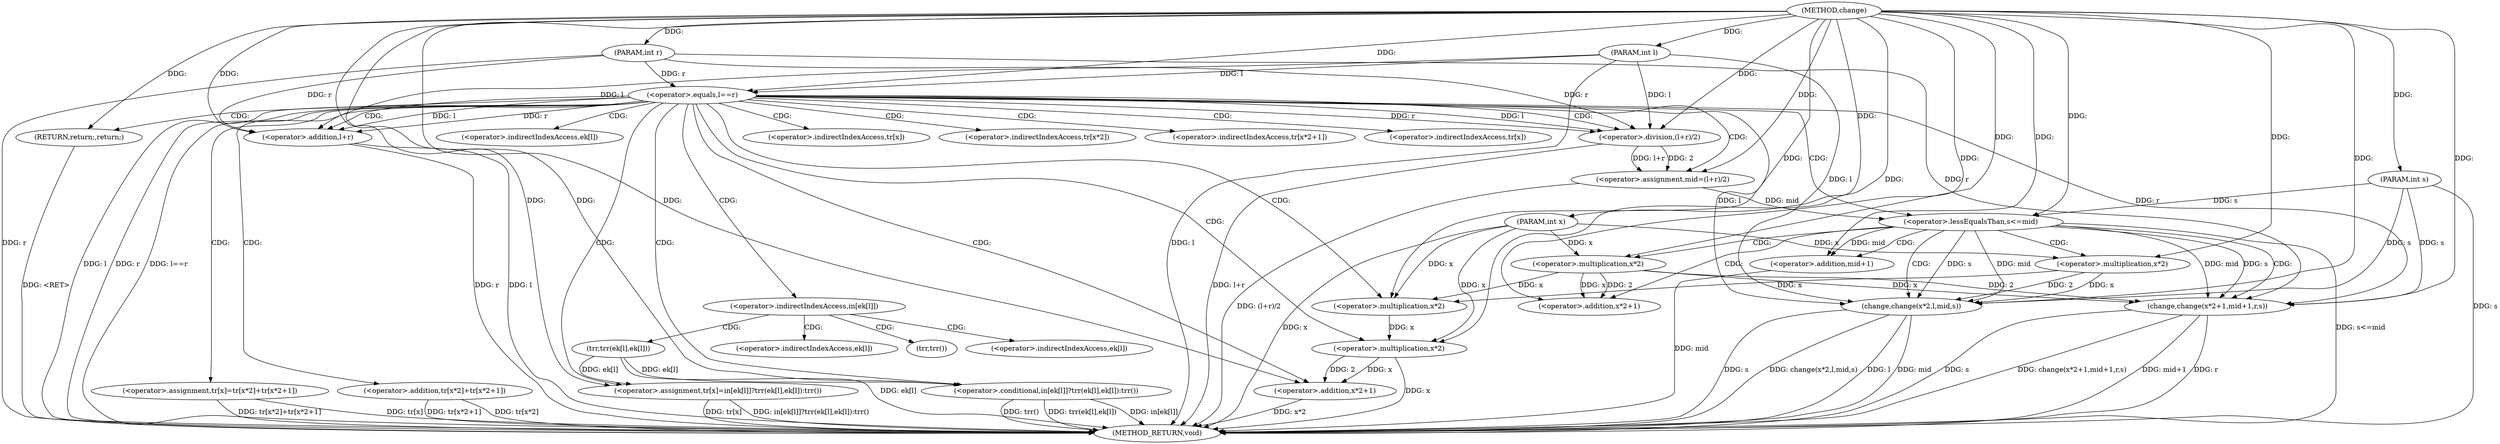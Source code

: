 digraph "change" {  
"1000937" [label = "(METHOD,change)" ]
"1001015" [label = "(METHOD_RETURN,void)" ]
"1000938" [label = "(PARAM,int x)" ]
"1000939" [label = "(PARAM,int l)" ]
"1000940" [label = "(PARAM,int r)" ]
"1000941" [label = "(PARAM,int s)" ]
"1000968" [label = "(<operator>.assignment,mid=(l+r)/2)" ]
"1000998" [label = "(<operator>.assignment,tr[x]=tr[x*2]+tr[x*2+1])" ]
"1000944" [label = "(<operator>.equals,l==r)" ]
"1000976" [label = "(<operator>.lessEqualsThan,s<=mid)" ]
"1000979" [label = "(change,change(x*2,l,mid,s))" ]
"1000948" [label = "(<operator>.assignment,tr[x]=in[ek[l]]?trr(ek[l],ek[l]):trr())" ]
"1000966" [label = "(RETURN,return;,return;)" ]
"1000970" [label = "(<operator>.division,(l+r)/2)" ]
"1000987" [label = "(change,change(x*2+1,mid+1,r,s))" ]
"1001002" [label = "(<operator>.addition,tr[x*2]+tr[x*2+1])" ]
"1000971" [label = "(<operator>.addition,l+r)" ]
"1000980" [label = "(<operator>.multiplication,x*2)" ]
"1000952" [label = "(<operator>.conditional,in[ek[l]]?trr(ek[l],ek[l]):trr())" ]
"1000988" [label = "(<operator>.addition,x*2+1)" ]
"1000993" [label = "(<operator>.addition,mid+1)" ]
"1001005" [label = "(<operator>.multiplication,x*2)" ]
"1001010" [label = "(<operator>.addition,x*2+1)" ]
"1000958" [label = "(trr,trr(ek[l],ek[l]))" ]
"1000989" [label = "(<operator>.multiplication,x*2)" ]
"1001011" [label = "(<operator>.multiplication,x*2)" ]
"1000999" [label = "(<operator>.indirectIndexAccess,tr[x])" ]
"1001003" [label = "(<operator>.indirectIndexAccess,tr[x*2])" ]
"1001008" [label = "(<operator>.indirectIndexAccess,tr[x*2+1])" ]
"1000949" [label = "(<operator>.indirectIndexAccess,tr[x])" ]
"1000953" [label = "(<operator>.indirectIndexAccess,in[ek[l]])" ]
"1000965" [label = "(trr,trr())" ]
"1000955" [label = "(<operator>.indirectIndexAccess,ek[l])" ]
"1000959" [label = "(<operator>.indirectIndexAccess,ek[l])" ]
"1000962" [label = "(<operator>.indirectIndexAccess,ek[l])" ]
  "1000966" -> "1001015"  [ label = "DDG: <RET>"] 
  "1000938" -> "1001015"  [ label = "DDG: x"] 
  "1000939" -> "1001015"  [ label = "DDG: l"] 
  "1000940" -> "1001015"  [ label = "DDG: r"] 
  "1000941" -> "1001015"  [ label = "DDG: s"] 
  "1000944" -> "1001015"  [ label = "DDG: l"] 
  "1000944" -> "1001015"  [ label = "DDG: r"] 
  "1000944" -> "1001015"  [ label = "DDG: l==r"] 
  "1000971" -> "1001015"  [ label = "DDG: l"] 
  "1000971" -> "1001015"  [ label = "DDG: r"] 
  "1000970" -> "1001015"  [ label = "DDG: l+r"] 
  "1000968" -> "1001015"  [ label = "DDG: (l+r)/2"] 
  "1000976" -> "1001015"  [ label = "DDG: s<=mid"] 
  "1000993" -> "1001015"  [ label = "DDG: mid"] 
  "1000987" -> "1001015"  [ label = "DDG: mid+1"] 
  "1000987" -> "1001015"  [ label = "DDG: r"] 
  "1000987" -> "1001015"  [ label = "DDG: s"] 
  "1000987" -> "1001015"  [ label = "DDG: change(x*2+1,mid+1,r,s)"] 
  "1000979" -> "1001015"  [ label = "DDG: l"] 
  "1000979" -> "1001015"  [ label = "DDG: mid"] 
  "1000979" -> "1001015"  [ label = "DDG: s"] 
  "1000979" -> "1001015"  [ label = "DDG: change(x*2,l,mid,s)"] 
  "1000998" -> "1001015"  [ label = "DDG: tr[x]"] 
  "1001002" -> "1001015"  [ label = "DDG: tr[x*2]"] 
  "1001011" -> "1001015"  [ label = "DDG: x"] 
  "1001010" -> "1001015"  [ label = "DDG: x*2"] 
  "1001002" -> "1001015"  [ label = "DDG: tr[x*2+1]"] 
  "1000998" -> "1001015"  [ label = "DDG: tr[x*2]+tr[x*2+1]"] 
  "1000948" -> "1001015"  [ label = "DDG: tr[x]"] 
  "1000952" -> "1001015"  [ label = "DDG: in[ek[l]]"] 
  "1000952" -> "1001015"  [ label = "DDG: trr()"] 
  "1000958" -> "1001015"  [ label = "DDG: ek[l]"] 
  "1000952" -> "1001015"  [ label = "DDG: trr(ek[l],ek[l])"] 
  "1000948" -> "1001015"  [ label = "DDG: in[ek[l]]?trr(ek[l],ek[l]):trr()"] 
  "1000937" -> "1000938"  [ label = "DDG: "] 
  "1000937" -> "1000939"  [ label = "DDG: "] 
  "1000937" -> "1000940"  [ label = "DDG: "] 
  "1000937" -> "1000941"  [ label = "DDG: "] 
  "1000970" -> "1000968"  [ label = "DDG: 2"] 
  "1000970" -> "1000968"  [ label = "DDG: l+r"] 
  "1000937" -> "1000968"  [ label = "DDG: "] 
  "1000939" -> "1000944"  [ label = "DDG: l"] 
  "1000937" -> "1000944"  [ label = "DDG: "] 
  "1000940" -> "1000944"  [ label = "DDG: r"] 
  "1000937" -> "1000948"  [ label = "DDG: "] 
  "1000958" -> "1000948"  [ label = "DDG: ek[l]"] 
  "1000937" -> "1000966"  [ label = "DDG: "] 
  "1000944" -> "1000970"  [ label = "DDG: r"] 
  "1000940" -> "1000970"  [ label = "DDG: r"] 
  "1000937" -> "1000970"  [ label = "DDG: "] 
  "1000944" -> "1000970"  [ label = "DDG: l"] 
  "1000939" -> "1000970"  [ label = "DDG: l"] 
  "1000941" -> "1000976"  [ label = "DDG: s"] 
  "1000937" -> "1000976"  [ label = "DDG: "] 
  "1000968" -> "1000976"  [ label = "DDG: mid"] 
  "1000980" -> "1000979"  [ label = "DDG: 2"] 
  "1000980" -> "1000979"  [ label = "DDG: x"] 
  "1000976" -> "1000979"  [ label = "DDG: s"] 
  "1000941" -> "1000979"  [ label = "DDG: s"] 
  "1000937" -> "1000979"  [ label = "DDG: "] 
  "1000939" -> "1000979"  [ label = "DDG: l"] 
  "1000944" -> "1000979"  [ label = "DDG: l"] 
  "1000976" -> "1000979"  [ label = "DDG: mid"] 
  "1000944" -> "1000971"  [ label = "DDG: l"] 
  "1000939" -> "1000971"  [ label = "DDG: l"] 
  "1000937" -> "1000971"  [ label = "DDG: "] 
  "1000944" -> "1000971"  [ label = "DDG: r"] 
  "1000940" -> "1000971"  [ label = "DDG: r"] 
  "1000938" -> "1000980"  [ label = "DDG: x"] 
  "1000937" -> "1000980"  [ label = "DDG: "] 
  "1000989" -> "1000987"  [ label = "DDG: x"] 
  "1000989" -> "1000987"  [ label = "DDG: 2"] 
  "1000937" -> "1000987"  [ label = "DDG: "] 
  "1000976" -> "1000987"  [ label = "DDG: mid"] 
  "1000976" -> "1000987"  [ label = "DDG: s"] 
  "1000941" -> "1000987"  [ label = "DDG: s"] 
  "1000940" -> "1000987"  [ label = "DDG: r"] 
  "1000944" -> "1000987"  [ label = "DDG: r"] 
  "1000958" -> "1000952"  [ label = "DDG: ek[l]"] 
  "1000937" -> "1000952"  [ label = "DDG: "] 
  "1000989" -> "1000988"  [ label = "DDG: x"] 
  "1000989" -> "1000988"  [ label = "DDG: 2"] 
  "1000937" -> "1000988"  [ label = "DDG: "] 
  "1000976" -> "1000993"  [ label = "DDG: mid"] 
  "1000937" -> "1000993"  [ label = "DDG: "] 
  "1000989" -> "1001005"  [ label = "DDG: x"] 
  "1000980" -> "1001005"  [ label = "DDG: x"] 
  "1000938" -> "1001005"  [ label = "DDG: x"] 
  "1000937" -> "1001005"  [ label = "DDG: "] 
  "1001011" -> "1001010"  [ label = "DDG: x"] 
  "1001011" -> "1001010"  [ label = "DDG: 2"] 
  "1000937" -> "1001010"  [ label = "DDG: "] 
  "1000938" -> "1000989"  [ label = "DDG: x"] 
  "1000937" -> "1000989"  [ label = "DDG: "] 
  "1001005" -> "1001011"  [ label = "DDG: x"] 
  "1000938" -> "1001011"  [ label = "DDG: x"] 
  "1000937" -> "1001011"  [ label = "DDG: "] 
  "1000944" -> "1000953"  [ label = "CDG: "] 
  "1000944" -> "1001005"  [ label = "CDG: "] 
  "1000944" -> "1000948"  [ label = "CDG: "] 
  "1000944" -> "1001010"  [ label = "CDG: "] 
  "1000944" -> "1000952"  [ label = "CDG: "] 
  "1000944" -> "1001003"  [ label = "CDG: "] 
  "1000944" -> "1000999"  [ label = "CDG: "] 
  "1000944" -> "1000955"  [ label = "CDG: "] 
  "1000944" -> "1001008"  [ label = "CDG: "] 
  "1000944" -> "1001002"  [ label = "CDG: "] 
  "1000944" -> "1001011"  [ label = "CDG: "] 
  "1000944" -> "1000966"  [ label = "CDG: "] 
  "1000944" -> "1000970"  [ label = "CDG: "] 
  "1000944" -> "1000949"  [ label = "CDG: "] 
  "1000944" -> "1000976"  [ label = "CDG: "] 
  "1000944" -> "1000998"  [ label = "CDG: "] 
  "1000944" -> "1000971"  [ label = "CDG: "] 
  "1000944" -> "1000968"  [ label = "CDG: "] 
  "1000976" -> "1000980"  [ label = "CDG: "] 
  "1000976" -> "1000988"  [ label = "CDG: "] 
  "1000976" -> "1000987"  [ label = "CDG: "] 
  "1000976" -> "1000979"  [ label = "CDG: "] 
  "1000976" -> "1000993"  [ label = "CDG: "] 
  "1000976" -> "1000989"  [ label = "CDG: "] 
  "1000953" -> "1000958"  [ label = "CDG: "] 
  "1000953" -> "1000962"  [ label = "CDG: "] 
  "1000953" -> "1000959"  [ label = "CDG: "] 
  "1000953" -> "1000965"  [ label = "CDG: "] 
}
